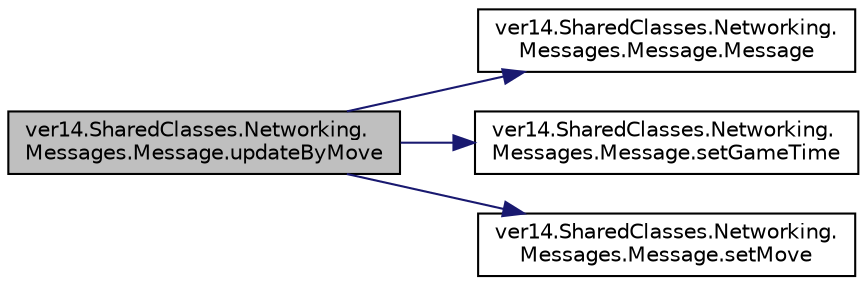 digraph "ver14.SharedClasses.Networking.Messages.Message.updateByMove"
{
 // LATEX_PDF_SIZE
  edge [fontname="Helvetica",fontsize="10",labelfontname="Helvetica",labelfontsize="10"];
  node [fontname="Helvetica",fontsize="10",shape=record];
  rankdir="LR";
  Node1 [label="ver14.SharedClasses.Networking.\lMessages.Message.updateByMove",height=0.2,width=0.4,color="black", fillcolor="grey75", style="filled", fontcolor="black",tooltip=" "];
  Node1 -> Node2 [color="midnightblue",fontsize="10",style="solid",fontname="Helvetica"];
  Node2 [label="ver14.SharedClasses.Networking.\lMessages.Message.Message",height=0.2,width=0.4,color="black", fillcolor="white", style="filled",URL="$classver14_1_1_shared_classes_1_1_networking_1_1_messages_1_1_message.html#a8046410546d4d70614b22fac7f31dc36",tooltip=" "];
  Node1 -> Node3 [color="midnightblue",fontsize="10",style="solid",fontname="Helvetica"];
  Node3 [label="ver14.SharedClasses.Networking.\lMessages.Message.setGameTime",height=0.2,width=0.4,color="black", fillcolor="white", style="filled",URL="$classver14_1_1_shared_classes_1_1_networking_1_1_messages_1_1_message.html#a22ec19ca5827fa08c5066d610684233b",tooltip=" "];
  Node1 -> Node4 [color="midnightblue",fontsize="10",style="solid",fontname="Helvetica"];
  Node4 [label="ver14.SharedClasses.Networking.\lMessages.Message.setMove",height=0.2,width=0.4,color="black", fillcolor="white", style="filled",URL="$classver14_1_1_shared_classes_1_1_networking_1_1_messages_1_1_message.html#aa3982a8db080b4461fcac99afd7035b8",tooltip=" "];
}
